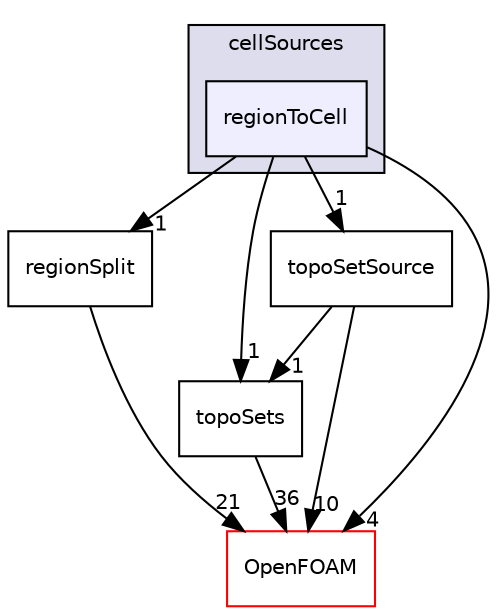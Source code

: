 digraph "src/meshTools/sets/cellSources/regionToCell" {
  bgcolor=transparent;
  compound=true
  node [ fontsize="10", fontname="Helvetica"];
  edge [ labelfontsize="10", labelfontname="Helvetica"];
  subgraph clusterdir_fc621d78dcee889743a7b51abdefc9d7 {
    graph [ bgcolor="#ddddee", pencolor="black", label="cellSources" fontname="Helvetica", fontsize="10", URL="dir_fc621d78dcee889743a7b51abdefc9d7.html"]
  dir_08bf43c20bc3159a5e8349e1ec49c4d8 [shape=box, label="regionToCell", style="filled", fillcolor="#eeeeff", pencolor="black", URL="dir_08bf43c20bc3159a5e8349e1ec49c4d8.html"];
  }
  dir_e6eb7eb4a0044a29d56f0d9aa7020713 [shape=box label="regionSplit" URL="dir_e6eb7eb4a0044a29d56f0d9aa7020713.html"];
  dir_d23dbc881ee772048f144c3220c0e8b5 [shape=box label="topoSets" URL="dir_d23dbc881ee772048f144c3220c0e8b5.html"];
  dir_ffdc7a49b4414cf981ba8f0aa91f3c24 [shape=box label="topoSetSource" URL="dir_ffdc7a49b4414cf981ba8f0aa91f3c24.html"];
  dir_c5473ff19b20e6ec4dfe5c310b3778a8 [shape=box label="OpenFOAM" color="red" URL="dir_c5473ff19b20e6ec4dfe5c310b3778a8.html"];
  dir_e6eb7eb4a0044a29d56f0d9aa7020713->dir_c5473ff19b20e6ec4dfe5c310b3778a8 [headlabel="21", labeldistance=1.5 headhref="dir_001802_001887.html"];
  dir_d23dbc881ee772048f144c3220c0e8b5->dir_c5473ff19b20e6ec4dfe5c310b3778a8 [headlabel="36", labeldistance=1.5 headhref="dir_001854_001887.html"];
  dir_08bf43c20bc3159a5e8349e1ec49c4d8->dir_e6eb7eb4a0044a29d56f0d9aa7020713 [headlabel="1", labeldistance=1.5 headhref="dir_001817_001802.html"];
  dir_08bf43c20bc3159a5e8349e1ec49c4d8->dir_d23dbc881ee772048f144c3220c0e8b5 [headlabel="1", labeldistance=1.5 headhref="dir_001817_001854.html"];
  dir_08bf43c20bc3159a5e8349e1ec49c4d8->dir_ffdc7a49b4414cf981ba8f0aa91f3c24 [headlabel="1", labeldistance=1.5 headhref="dir_001817_001856.html"];
  dir_08bf43c20bc3159a5e8349e1ec49c4d8->dir_c5473ff19b20e6ec4dfe5c310b3778a8 [headlabel="4", labeldistance=1.5 headhref="dir_001817_001887.html"];
  dir_ffdc7a49b4414cf981ba8f0aa91f3c24->dir_d23dbc881ee772048f144c3220c0e8b5 [headlabel="1", labeldistance=1.5 headhref="dir_001856_001854.html"];
  dir_ffdc7a49b4414cf981ba8f0aa91f3c24->dir_c5473ff19b20e6ec4dfe5c310b3778a8 [headlabel="10", labeldistance=1.5 headhref="dir_001856_001887.html"];
}
